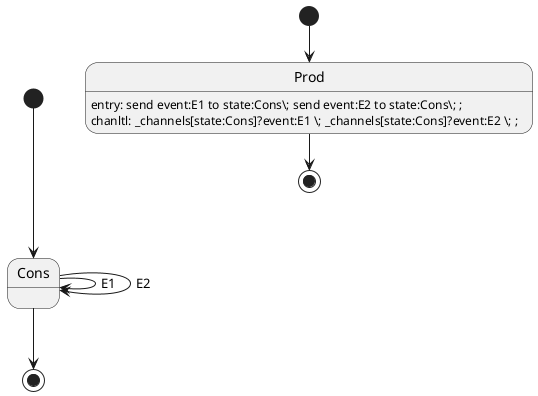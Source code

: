 @startuml

[*] --> Cons
Cons --> [*]
Cons --> Cons : E1
Cons --> Cons : E2

--

[*] --> Prod
Prod --> [*]
Prod: entry: send event:E1 to state:Cons\; send event:E2 to state:Cons\; ;
Prod: chanltl: _channels[state:Cons]?event:E1 \; _channels[state:Cons]?event:E2 \; ;

@enduml

